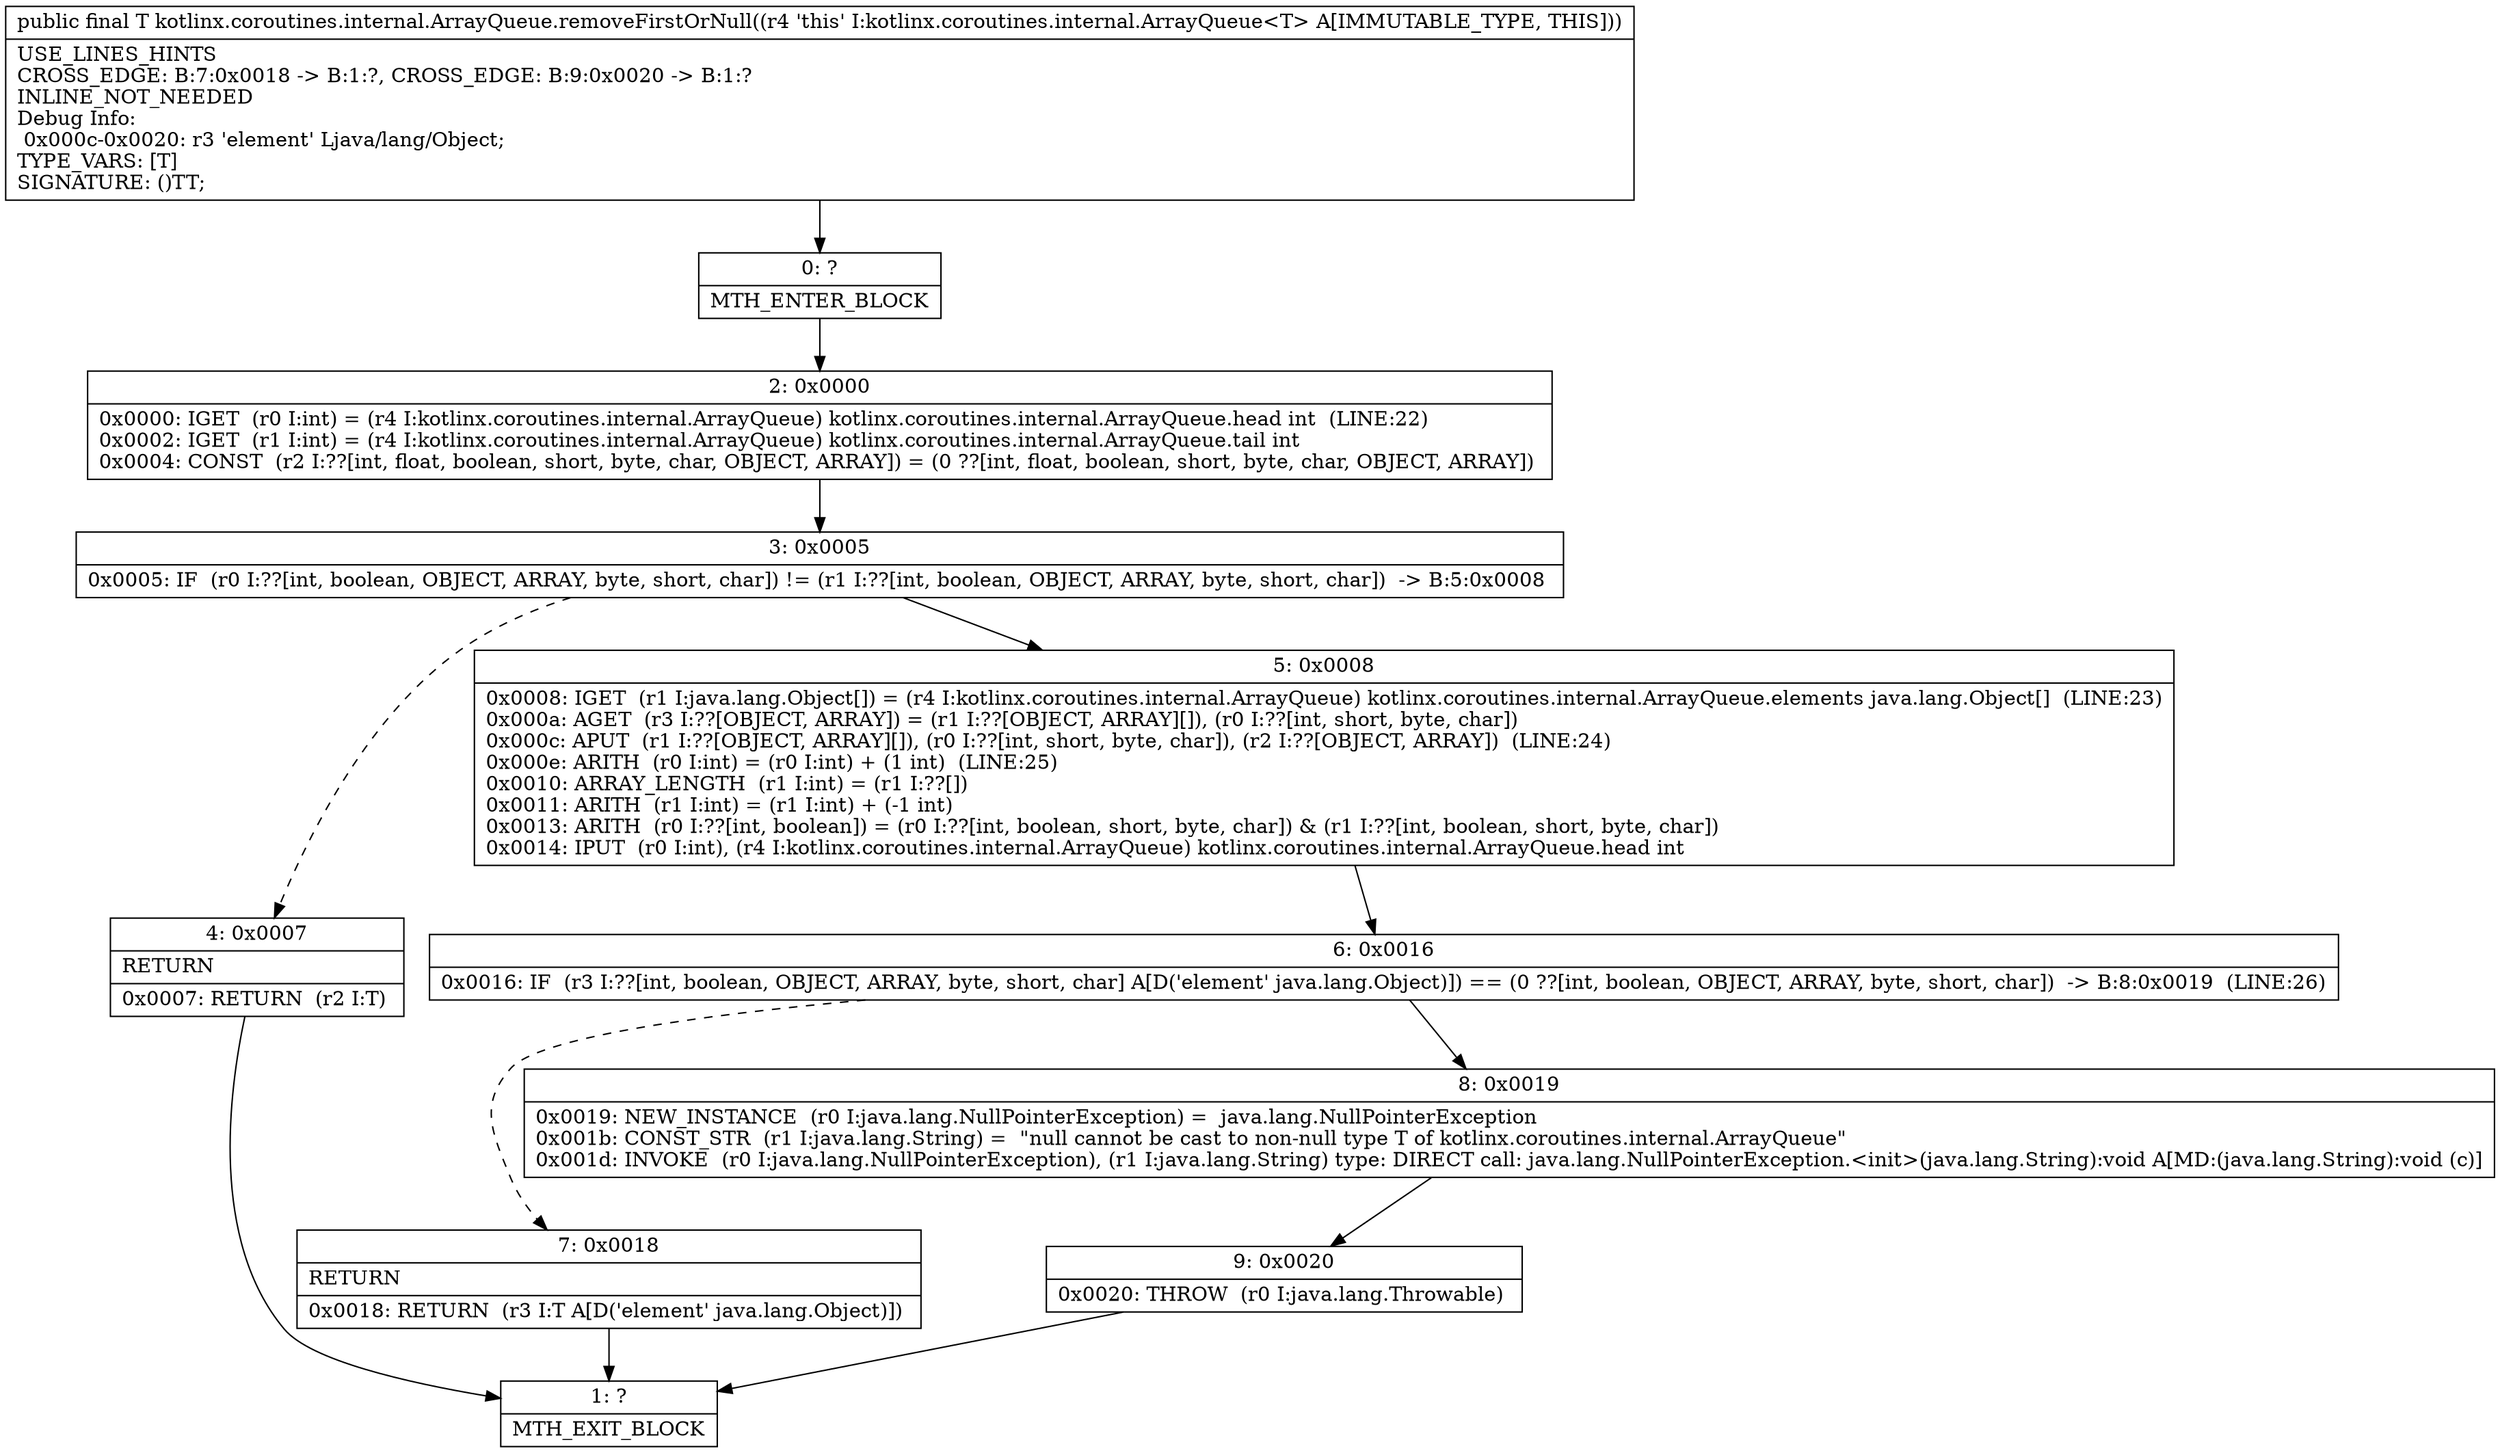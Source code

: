 digraph "CFG forkotlinx.coroutines.internal.ArrayQueue.removeFirstOrNull()Ljava\/lang\/Object;" {
Node_0 [shape=record,label="{0\:\ ?|MTH_ENTER_BLOCK\l}"];
Node_2 [shape=record,label="{2\:\ 0x0000|0x0000: IGET  (r0 I:int) = (r4 I:kotlinx.coroutines.internal.ArrayQueue) kotlinx.coroutines.internal.ArrayQueue.head int  (LINE:22)\l0x0002: IGET  (r1 I:int) = (r4 I:kotlinx.coroutines.internal.ArrayQueue) kotlinx.coroutines.internal.ArrayQueue.tail int \l0x0004: CONST  (r2 I:??[int, float, boolean, short, byte, char, OBJECT, ARRAY]) = (0 ??[int, float, boolean, short, byte, char, OBJECT, ARRAY]) \l}"];
Node_3 [shape=record,label="{3\:\ 0x0005|0x0005: IF  (r0 I:??[int, boolean, OBJECT, ARRAY, byte, short, char]) != (r1 I:??[int, boolean, OBJECT, ARRAY, byte, short, char])  \-\> B:5:0x0008 \l}"];
Node_4 [shape=record,label="{4\:\ 0x0007|RETURN\l|0x0007: RETURN  (r2 I:T) \l}"];
Node_1 [shape=record,label="{1\:\ ?|MTH_EXIT_BLOCK\l}"];
Node_5 [shape=record,label="{5\:\ 0x0008|0x0008: IGET  (r1 I:java.lang.Object[]) = (r4 I:kotlinx.coroutines.internal.ArrayQueue) kotlinx.coroutines.internal.ArrayQueue.elements java.lang.Object[]  (LINE:23)\l0x000a: AGET  (r3 I:??[OBJECT, ARRAY]) = (r1 I:??[OBJECT, ARRAY][]), (r0 I:??[int, short, byte, char]) \l0x000c: APUT  (r1 I:??[OBJECT, ARRAY][]), (r0 I:??[int, short, byte, char]), (r2 I:??[OBJECT, ARRAY])  (LINE:24)\l0x000e: ARITH  (r0 I:int) = (r0 I:int) + (1 int)  (LINE:25)\l0x0010: ARRAY_LENGTH  (r1 I:int) = (r1 I:??[]) \l0x0011: ARITH  (r1 I:int) = (r1 I:int) + (\-1 int) \l0x0013: ARITH  (r0 I:??[int, boolean]) = (r0 I:??[int, boolean, short, byte, char]) & (r1 I:??[int, boolean, short, byte, char]) \l0x0014: IPUT  (r0 I:int), (r4 I:kotlinx.coroutines.internal.ArrayQueue) kotlinx.coroutines.internal.ArrayQueue.head int \l}"];
Node_6 [shape=record,label="{6\:\ 0x0016|0x0016: IF  (r3 I:??[int, boolean, OBJECT, ARRAY, byte, short, char] A[D('element' java.lang.Object)]) == (0 ??[int, boolean, OBJECT, ARRAY, byte, short, char])  \-\> B:8:0x0019  (LINE:26)\l}"];
Node_7 [shape=record,label="{7\:\ 0x0018|RETURN\l|0x0018: RETURN  (r3 I:T A[D('element' java.lang.Object)]) \l}"];
Node_8 [shape=record,label="{8\:\ 0x0019|0x0019: NEW_INSTANCE  (r0 I:java.lang.NullPointerException) =  java.lang.NullPointerException \l0x001b: CONST_STR  (r1 I:java.lang.String) =  \"null cannot be cast to non\-null type T of kotlinx.coroutines.internal.ArrayQueue\" \l0x001d: INVOKE  (r0 I:java.lang.NullPointerException), (r1 I:java.lang.String) type: DIRECT call: java.lang.NullPointerException.\<init\>(java.lang.String):void A[MD:(java.lang.String):void (c)]\l}"];
Node_9 [shape=record,label="{9\:\ 0x0020|0x0020: THROW  (r0 I:java.lang.Throwable) \l}"];
MethodNode[shape=record,label="{public final T kotlinx.coroutines.internal.ArrayQueue.removeFirstOrNull((r4 'this' I:kotlinx.coroutines.internal.ArrayQueue\<T\> A[IMMUTABLE_TYPE, THIS]))  | USE_LINES_HINTS\lCROSS_EDGE: B:7:0x0018 \-\> B:1:?, CROSS_EDGE: B:9:0x0020 \-\> B:1:?\lINLINE_NOT_NEEDED\lDebug Info:\l  0x000c\-0x0020: r3 'element' Ljava\/lang\/Object;\lTYPE_VARS: [T]\lSIGNATURE: ()TT;\l}"];
MethodNode -> Node_0;Node_0 -> Node_2;
Node_2 -> Node_3;
Node_3 -> Node_4[style=dashed];
Node_3 -> Node_5;
Node_4 -> Node_1;
Node_5 -> Node_6;
Node_6 -> Node_7[style=dashed];
Node_6 -> Node_8;
Node_7 -> Node_1;
Node_8 -> Node_9;
Node_9 -> Node_1;
}

